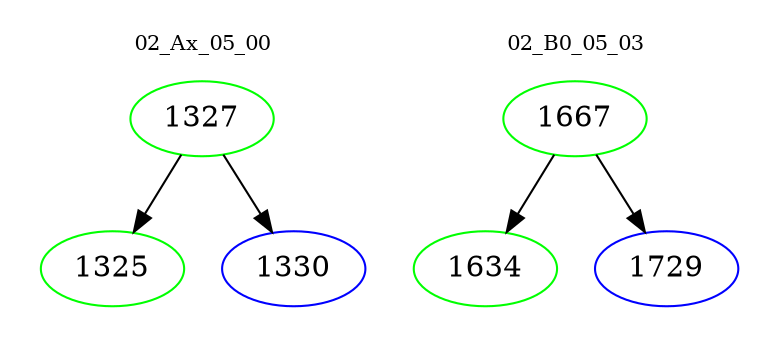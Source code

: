 digraph{
subgraph cluster_0 {
color = white
label = "02_Ax_05_00";
fontsize=10;
T0_1327 [label="1327", color="green"]
T0_1327 -> T0_1325 [color="black"]
T0_1325 [label="1325", color="green"]
T0_1327 -> T0_1330 [color="black"]
T0_1330 [label="1330", color="blue"]
}
subgraph cluster_1 {
color = white
label = "02_B0_05_03";
fontsize=10;
T1_1667 [label="1667", color="green"]
T1_1667 -> T1_1634 [color="black"]
T1_1634 [label="1634", color="green"]
T1_1667 -> T1_1729 [color="black"]
T1_1729 [label="1729", color="blue"]
}
}
